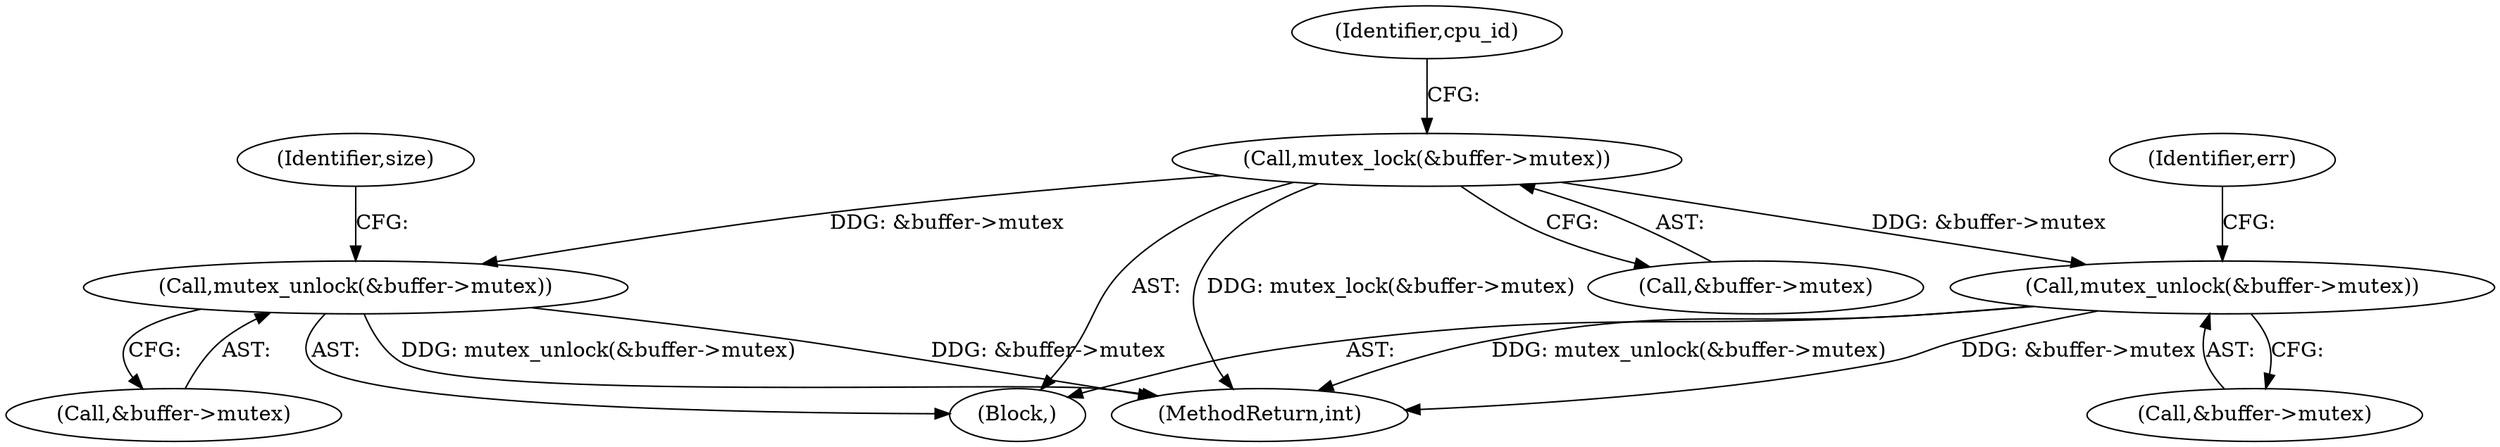 digraph "0_linux_59643d1535eb220668692a5359de22545af579f6@API" {
"1000172" [label="(Call,mutex_lock(&buffer->mutex))"];
"1000405" [label="(Call,mutex_unlock(&buffer->mutex))"];
"1000443" [label="(Call,mutex_unlock(&buffer->mutex))"];
"1000444" [label="(Call,&buffer->mutex)"];
"1000120" [label="(Block,)"];
"1000173" [label="(Call,&buffer->mutex)"];
"1000172" [label="(Call,mutex_lock(&buffer->mutex))"];
"1000406" [label="(Call,&buffer->mutex)"];
"1000179" [label="(Identifier,cpu_id)"];
"1000405" [label="(Call,mutex_unlock(&buffer->mutex))"];
"1000411" [label="(Identifier,size)"];
"1000449" [label="(Identifier,err)"];
"1000443" [label="(Call,mutex_unlock(&buffer->mutex))"];
"1000450" [label="(MethodReturn,int)"];
"1000172" -> "1000120"  [label="AST: "];
"1000172" -> "1000173"  [label="CFG: "];
"1000173" -> "1000172"  [label="AST: "];
"1000179" -> "1000172"  [label="CFG: "];
"1000172" -> "1000450"  [label="DDG: mutex_lock(&buffer->mutex)"];
"1000172" -> "1000405"  [label="DDG: &buffer->mutex"];
"1000172" -> "1000443"  [label="DDG: &buffer->mutex"];
"1000405" -> "1000120"  [label="AST: "];
"1000405" -> "1000406"  [label="CFG: "];
"1000406" -> "1000405"  [label="AST: "];
"1000411" -> "1000405"  [label="CFG: "];
"1000405" -> "1000450"  [label="DDG: mutex_unlock(&buffer->mutex)"];
"1000405" -> "1000450"  [label="DDG: &buffer->mutex"];
"1000443" -> "1000120"  [label="AST: "];
"1000443" -> "1000444"  [label="CFG: "];
"1000444" -> "1000443"  [label="AST: "];
"1000449" -> "1000443"  [label="CFG: "];
"1000443" -> "1000450"  [label="DDG: mutex_unlock(&buffer->mutex)"];
"1000443" -> "1000450"  [label="DDG: &buffer->mutex"];
}

